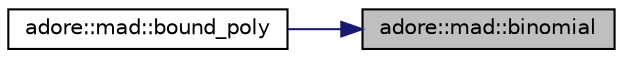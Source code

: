 digraph "adore::mad::binomial"
{
 // LATEX_PDF_SIZE
  edge [fontname="Helvetica",fontsize="10",labelfontname="Helvetica",labelfontsize="10"];
  node [fontname="Helvetica",fontsize="10",shape=record];
  rankdir="RL";
  Node1 [label="adore::mad::binomial",height=0.2,width=0.4,color="black", fillcolor="grey75", style="filled", fontcolor="black",tooltip=" "];
  Node1 -> Node2 [dir="back",color="midnightblue",fontsize="10",style="solid",fontname="Helvetica"];
  Node2 [label="adore::mad::bound_poly",height=0.2,width=0.4,color="black", fillcolor="white", style="filled",URL="$namespaceadore_1_1mad.html#a7f5e7486ddabaa74d8a609ccea21cf31",tooltip=" "];
}
